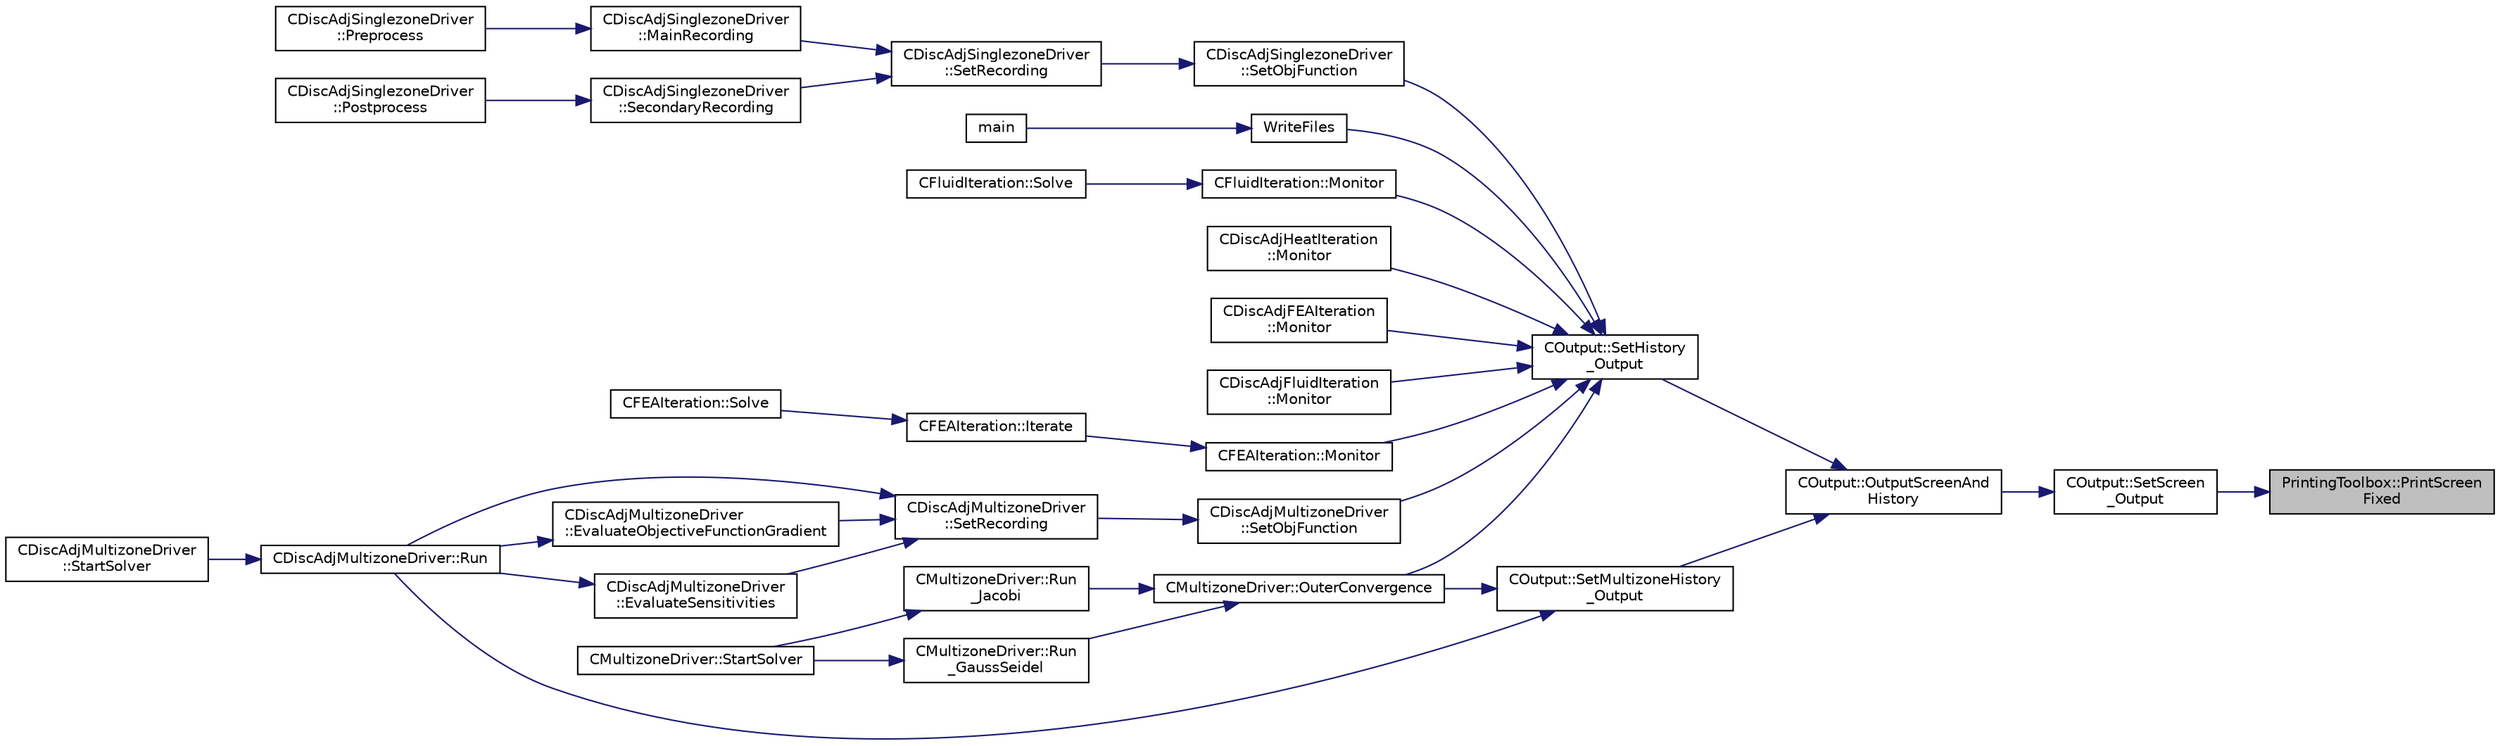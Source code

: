 digraph "PrintingToolbox::PrintScreenFixed"
{
 // LATEX_PDF_SIZE
  edge [fontname="Helvetica",fontsize="10",labelfontname="Helvetica",labelfontsize="10"];
  node [fontname="Helvetica",fontsize="10",shape=record];
  rankdir="RL";
  Node1 [label="PrintingToolbox::PrintScreen\lFixed",height=0.2,width=0.4,color="black", fillcolor="grey75", style="filled", fontcolor="black",tooltip=" "];
  Node1 -> Node2 [dir="back",color="midnightblue",fontsize="10",style="solid",fontname="Helvetica"];
  Node2 [label="COutput::SetScreen\l_Output",height=0.2,width=0.4,color="black", fillcolor="white", style="filled",URL="$classCOutput.html#a12c6e2278ae735734b1e1ac4e0662e3b",tooltip="Write the screen output."];
  Node2 -> Node3 [dir="back",color="midnightblue",fontsize="10",style="solid",fontname="Helvetica"];
  Node3 [label="COutput::OutputScreenAnd\lHistory",height=0.2,width=0.4,color="black", fillcolor="white", style="filled",URL="$classCOutput.html#aeb8eeb121eddd2aeb2d24de85799b62a",tooltip="Write screen and history output."];
  Node3 -> Node4 [dir="back",color="midnightblue",fontsize="10",style="solid",fontname="Helvetica"];
  Node4 [label="COutput::SetHistory\l_Output",height=0.2,width=0.4,color="black", fillcolor="white", style="filled",URL="$classCOutput.html#acf84143df1a158647605c980ecae2d7c",tooltip="Collects history data from the solvers, monitors the convergence and writes to screen and history fil..."];
  Node4 -> Node5 [dir="back",color="midnightblue",fontsize="10",style="solid",fontname="Helvetica"];
  Node5 [label="CFluidIteration::Monitor",height=0.2,width=0.4,color="black", fillcolor="white", style="filled",URL="$classCFluidIteration.html#a65a5e3091a587996d2edf4c415a241f6",tooltip="Monitors the convergence and other metrics for the fluid system."];
  Node5 -> Node6 [dir="back",color="midnightblue",fontsize="10",style="solid",fontname="Helvetica"];
  Node6 [label="CFluidIteration::Solve",height=0.2,width=0.4,color="black", fillcolor="white", style="filled",URL="$classCFluidIteration.html#ae4c454356af70246063fdcba4accb068",tooltip="Iterate the fluid system for a number of Inner_Iter iterations."];
  Node4 -> Node7 [dir="back",color="midnightblue",fontsize="10",style="solid",fontname="Helvetica"];
  Node7 [label="CDiscAdjHeatIteration\l::Monitor",height=0.2,width=0.4,color="black", fillcolor="white", style="filled",URL="$classCDiscAdjHeatIteration.html#a53f7a52e08573fab876dd8fb8c09254f",tooltip="Monitors the convergence and other metrics for the discrete adjoint heat problem."];
  Node4 -> Node8 [dir="back",color="midnightblue",fontsize="10",style="solid",fontname="Helvetica"];
  Node8 [label="CDiscAdjFEAIteration\l::Monitor",height=0.2,width=0.4,color="black", fillcolor="white", style="filled",URL="$classCDiscAdjFEAIteration.html#ae649fc912ce2489b1356dc81330e9b17",tooltip="Monitors the convergence and other metrics for the discrete adjoint FEA problem."];
  Node4 -> Node9 [dir="back",color="midnightblue",fontsize="10",style="solid",fontname="Helvetica"];
  Node9 [label="CDiscAdjFluidIteration\l::Monitor",height=0.2,width=0.4,color="black", fillcolor="white", style="filled",URL="$classCDiscAdjFluidIteration.html#afdddb208b85e5c5a4d10d071022baf1e",tooltip="Monitors the convergence and other metrics for the discrete adjoint fluid system."];
  Node4 -> Node10 [dir="back",color="midnightblue",fontsize="10",style="solid",fontname="Helvetica"];
  Node10 [label="CFEAIteration::Monitor",height=0.2,width=0.4,color="black", fillcolor="white", style="filled",URL="$classCFEAIteration.html#a3039c502c1a86c2b27ca82b28cd563b3",tooltip="Monitors the convergence and other metrics for the FEM system."];
  Node10 -> Node11 [dir="back",color="midnightblue",fontsize="10",style="solid",fontname="Helvetica"];
  Node11 [label="CFEAIteration::Iterate",height=0.2,width=0.4,color="black", fillcolor="white", style="filled",URL="$classCFEAIteration.html#a6f38f9de139d7ecda0d39ab13342b39a",tooltip="Perform a single iteration for structural analysis using the Finite Element Method."];
  Node11 -> Node12 [dir="back",color="midnightblue",fontsize="10",style="solid",fontname="Helvetica"];
  Node12 [label="CFEAIteration::Solve",height=0.2,width=0.4,color="black", fillcolor="white", style="filled",URL="$classCFEAIteration.html#aba70dd8774515f274bbb361f44d30309",tooltip="Iterate the structural system for a number of Inner_Iter iterations."];
  Node4 -> Node13 [dir="back",color="midnightblue",fontsize="10",style="solid",fontname="Helvetica"];
  Node13 [label="CMultizoneDriver::OuterConvergence",height=0.2,width=0.4,color="black", fillcolor="white", style="filled",URL="$classCMultizoneDriver.html#ae72bb40195e4066bc4be4adfb0df29e9",tooltip="Check the convergence at the outer level."];
  Node13 -> Node14 [dir="back",color="midnightblue",fontsize="10",style="solid",fontname="Helvetica"];
  Node14 [label="CMultizoneDriver::Run\l_GaussSeidel",height=0.2,width=0.4,color="black", fillcolor="white", style="filled",URL="$classCMultizoneDriver.html#a0831675485ec791db4daa926b299caaa",tooltip="Run a Block Gauss-Seidel iteration in all physical zones."];
  Node14 -> Node15 [dir="back",color="midnightblue",fontsize="10",style="solid",fontname="Helvetica"];
  Node15 [label="CMultizoneDriver::StartSolver",height=0.2,width=0.4,color="black", fillcolor="white", style="filled",URL="$classCMultizoneDriver.html#a48545e4827cc34298f792995e06d90dd",tooltip="[Overload] Launch the computation for multizone problems."];
  Node13 -> Node16 [dir="back",color="midnightblue",fontsize="10",style="solid",fontname="Helvetica"];
  Node16 [label="CMultizoneDriver::Run\l_Jacobi",height=0.2,width=0.4,color="black", fillcolor="white", style="filled",URL="$classCMultizoneDriver.html#a3fb588b700451ea8c886eab2fc340f2d",tooltip="Run a Block-Jacobi iteration in all physical zones."];
  Node16 -> Node15 [dir="back",color="midnightblue",fontsize="10",style="solid",fontname="Helvetica"];
  Node4 -> Node17 [dir="back",color="midnightblue",fontsize="10",style="solid",fontname="Helvetica"];
  Node17 [label="CDiscAdjSinglezoneDriver\l::SetObjFunction",height=0.2,width=0.4,color="black", fillcolor="white", style="filled",URL="$classCDiscAdjSinglezoneDriver.html#aea0513ac808106c6a92be610b3b17a6a",tooltip="Set the objective function."];
  Node17 -> Node18 [dir="back",color="midnightblue",fontsize="10",style="solid",fontname="Helvetica"];
  Node18 [label="CDiscAdjSinglezoneDriver\l::SetRecording",height=0.2,width=0.4,color="black", fillcolor="white", style="filled",URL="$classCDiscAdjSinglezoneDriver.html#ac5a9bbc8bf431a06a4ec315a514c9428",tooltip="Record one iteration of a flow iteration in within multiple zones."];
  Node18 -> Node19 [dir="back",color="midnightblue",fontsize="10",style="solid",fontname="Helvetica"];
  Node19 [label="CDiscAdjSinglezoneDriver\l::MainRecording",height=0.2,width=0.4,color="black", fillcolor="white", style="filled",URL="$classCDiscAdjSinglezoneDriver.html#af4087bc4859a336b67555336d8f28aaf",tooltip="Record the main computational path."];
  Node19 -> Node20 [dir="back",color="midnightblue",fontsize="10",style="solid",fontname="Helvetica"];
  Node20 [label="CDiscAdjSinglezoneDriver\l::Preprocess",height=0.2,width=0.4,color="black", fillcolor="white", style="filled",URL="$classCDiscAdjSinglezoneDriver.html#a231f69c77c922207c235930508b1db67",tooltip="Preprocess the single-zone iteration."];
  Node18 -> Node21 [dir="back",color="midnightblue",fontsize="10",style="solid",fontname="Helvetica"];
  Node21 [label="CDiscAdjSinglezoneDriver\l::SecondaryRecording",height=0.2,width=0.4,color="black", fillcolor="white", style="filled",URL="$classCDiscAdjSinglezoneDriver.html#ad328a74dd89ed2e335b22c4bf2b53cb0",tooltip="Record the secondary computational path."];
  Node21 -> Node22 [dir="back",color="midnightblue",fontsize="10",style="solid",fontname="Helvetica"];
  Node22 [label="CDiscAdjSinglezoneDriver\l::Postprocess",height=0.2,width=0.4,color="black", fillcolor="white", style="filled",URL="$classCDiscAdjSinglezoneDriver.html#a8646cc443849a97868c59003066bb850",tooltip="Postprocess the adjoint iteration for ZONE_0."];
  Node4 -> Node23 [dir="back",color="midnightblue",fontsize="10",style="solid",fontname="Helvetica"];
  Node23 [label="CDiscAdjMultizoneDriver\l::SetObjFunction",height=0.2,width=0.4,color="black", fillcolor="white", style="filled",URL="$classCDiscAdjMultizoneDriver.html#aec588aee003e08d9bf7b93f54d4735fa",tooltip="Set the objective function."];
  Node23 -> Node24 [dir="back",color="midnightblue",fontsize="10",style="solid",fontname="Helvetica"];
  Node24 [label="CDiscAdjMultizoneDriver\l::SetRecording",height=0.2,width=0.4,color="black", fillcolor="white", style="filled",URL="$classCDiscAdjMultizoneDriver.html#a6858d2798084ac58973760b98cbc268d",tooltip="Record one iteration of the primal problem within each zone."];
  Node24 -> Node25 [dir="back",color="midnightblue",fontsize="10",style="solid",fontname="Helvetica"];
  Node25 [label="CDiscAdjMultizoneDriver\l::EvaluateObjectiveFunctionGradient",height=0.2,width=0.4,color="black", fillcolor="white", style="filled",URL="$classCDiscAdjMultizoneDriver.html#a7a644ee8fc2141f2083b91afd2cab856",tooltip="Evaluate the gradient of the objective function and add to \"External\"."];
  Node25 -> Node26 [dir="back",color="midnightblue",fontsize="10",style="solid",fontname="Helvetica"];
  Node26 [label="CDiscAdjMultizoneDriver::Run",height=0.2,width=0.4,color="black", fillcolor="white", style="filled",URL="$classCDiscAdjMultizoneDriver.html#af996aecdb6d20aa4fc81c9b67295abf5",tooltip="[Overload] Run an discrete adjoint update of all solvers within multiple zones."];
  Node26 -> Node27 [dir="back",color="midnightblue",fontsize="10",style="solid",fontname="Helvetica"];
  Node27 [label="CDiscAdjMultizoneDriver\l::StartSolver",height=0.2,width=0.4,color="black", fillcolor="white", style="filled",URL="$classCDiscAdjMultizoneDriver.html#a75de0a1a482ceeed4301a384f1515092",tooltip="[Overload] Launch the computation for discrete adjoint multizone problems."];
  Node24 -> Node28 [dir="back",color="midnightblue",fontsize="10",style="solid",fontname="Helvetica"];
  Node28 [label="CDiscAdjMultizoneDriver\l::EvaluateSensitivities",height=0.2,width=0.4,color="black", fillcolor="white", style="filled",URL="$classCDiscAdjMultizoneDriver.html#a9d998fae109427a1061069800ad931c3",tooltip="Evaluate sensitivites for the current adjoint solution and output files."];
  Node28 -> Node26 [dir="back",color="midnightblue",fontsize="10",style="solid",fontname="Helvetica"];
  Node24 -> Node26 [dir="back",color="midnightblue",fontsize="10",style="solid",fontname="Helvetica"];
  Node4 -> Node29 [dir="back",color="midnightblue",fontsize="10",style="solid",fontname="Helvetica"];
  Node29 [label="WriteFiles",height=0.2,width=0.4,color="black", fillcolor="white", style="filled",URL="$SU2__SOL_8cpp.html#a43305e0af849b318ce139ccf6a164626",tooltip=" "];
  Node29 -> Node30 [dir="back",color="midnightblue",fontsize="10",style="solid",fontname="Helvetica"];
  Node30 [label="main",height=0.2,width=0.4,color="black", fillcolor="white", style="filled",URL="$SU2__SOL_8cpp.html#a0ddf1224851353fc92bfbff6f499fa97",tooltip=" "];
  Node3 -> Node31 [dir="back",color="midnightblue",fontsize="10",style="solid",fontname="Helvetica"];
  Node31 [label="COutput::SetMultizoneHistory\l_Output",height=0.2,width=0.4,color="black", fillcolor="white", style="filled",URL="$classCOutput.html#a15b0776bd2ed68b43e3c0bd3b9b56490",tooltip=" "];
  Node31 -> Node13 [dir="back",color="midnightblue",fontsize="10",style="solid",fontname="Helvetica"];
  Node31 -> Node26 [dir="back",color="midnightblue",fontsize="10",style="solid",fontname="Helvetica"];
}
